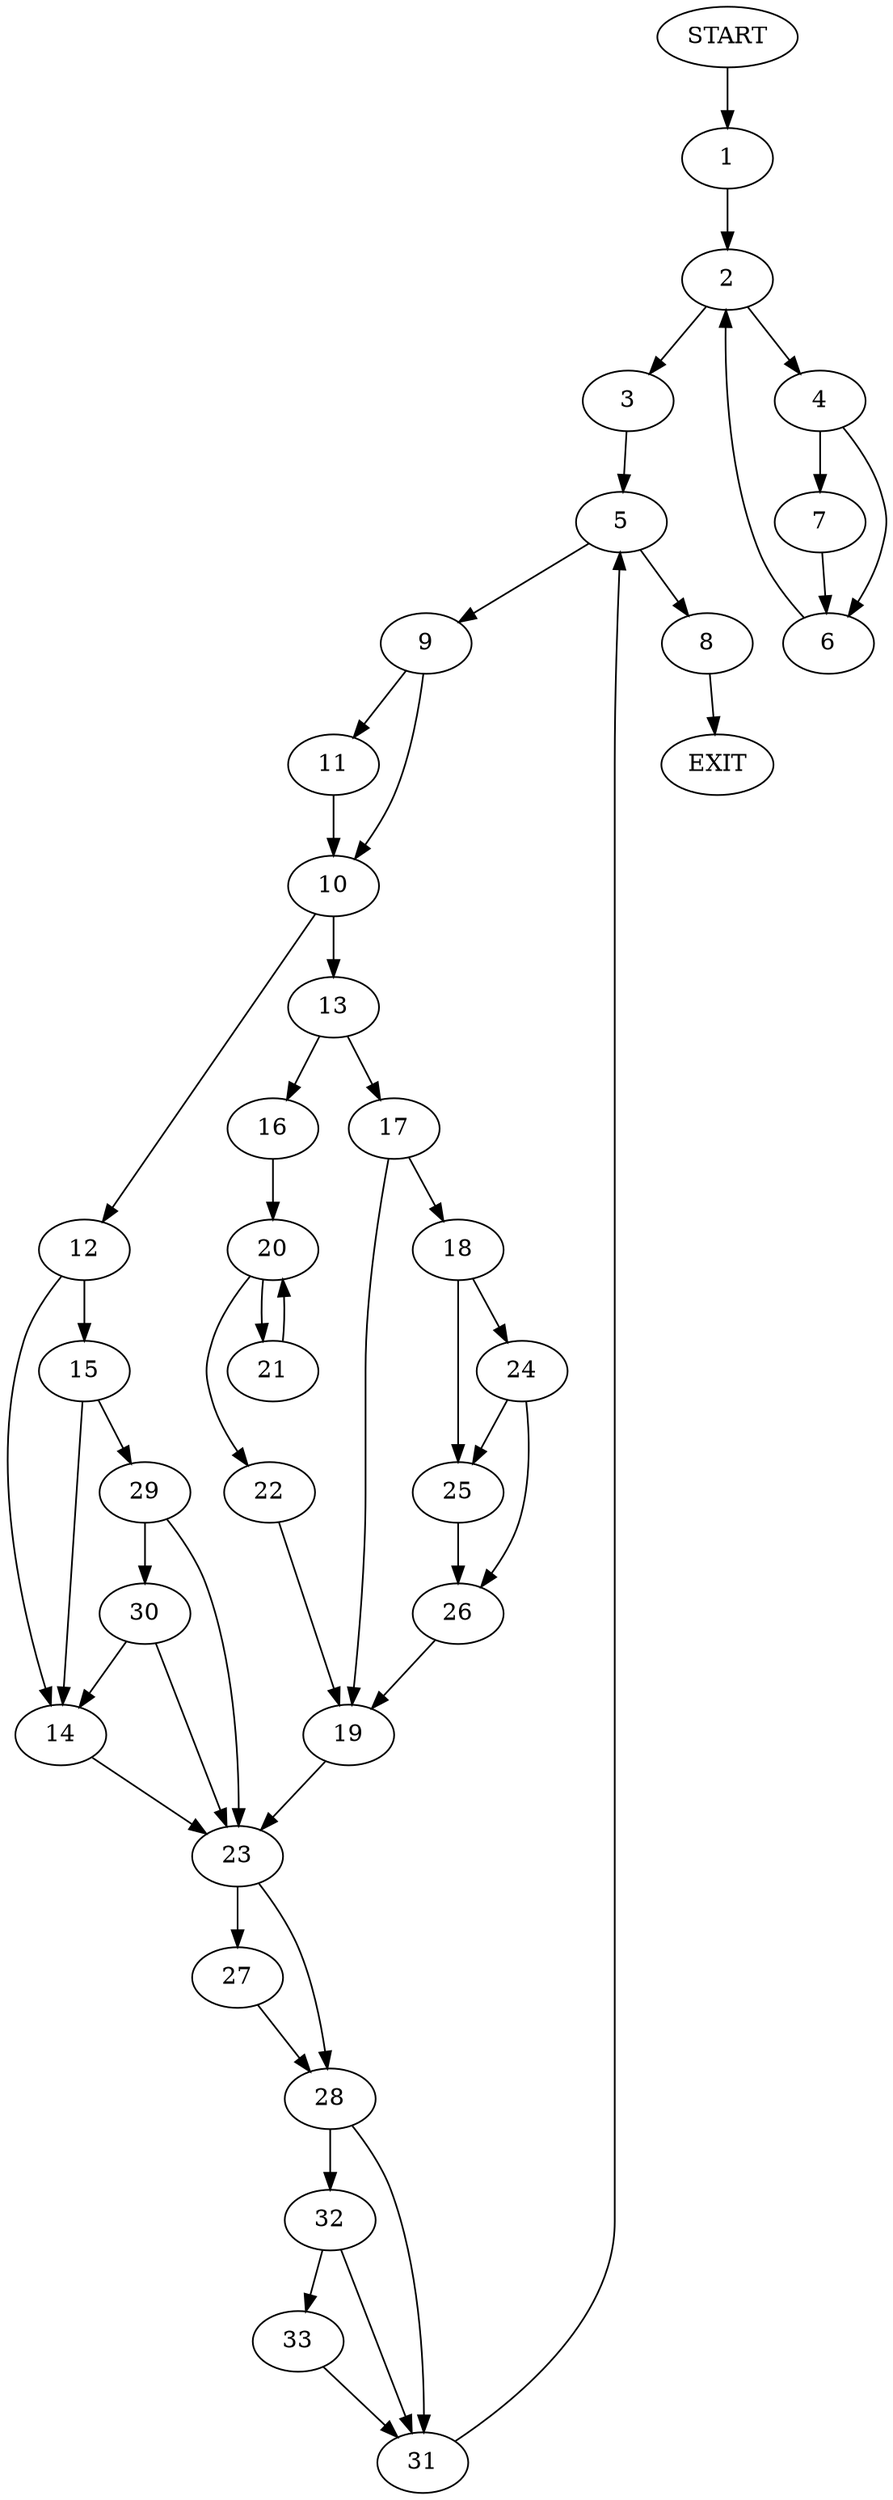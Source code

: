digraph {
0 [label="START"]
34 [label="EXIT"]
0 -> 1
1 -> 2
2 -> 3
2 -> 4
3 -> 5
4 -> 6
4 -> 7
6 -> 2
7 -> 6
5 -> 8
5 -> 9
9 -> 10
9 -> 11
8 -> 34
10 -> 12
10 -> 13
11 -> 10
12 -> 14
12 -> 15
13 -> 16
13 -> 17
17 -> 18
17 -> 19
16 -> 20
20 -> 21
20 -> 22
22 -> 19
21 -> 20
19 -> 23
18 -> 24
18 -> 25
25 -> 26
24 -> 26
24 -> 25
26 -> 19
23 -> 27
23 -> 28
15 -> 14
15 -> 29
14 -> 23
29 -> 23
29 -> 30
30 -> 14
30 -> 23
27 -> 28
28 -> 31
28 -> 32
31 -> 5
32 -> 33
32 -> 31
33 -> 31
}
